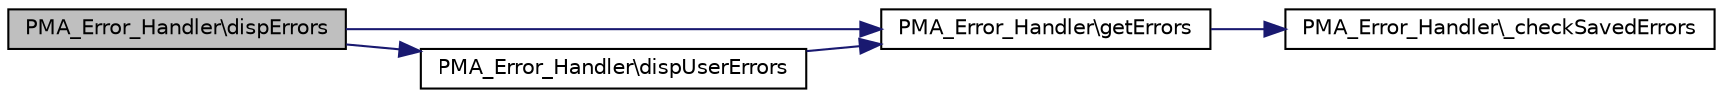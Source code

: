 digraph G
{
  edge [fontname="Helvetica",fontsize="10",labelfontname="Helvetica",labelfontsize="10"];
  node [fontname="Helvetica",fontsize="10",shape=record];
  rankdir="LR";
  Node1 [label="PMA_Error_Handler\\dispErrors",height=0.2,width=0.4,color="black", fillcolor="grey75", style="filled" fontcolor="black"];
  Node1 -> Node2 [color="midnightblue",fontsize="10",style="solid",fontname="Helvetica"];
  Node2 [label="PMA_Error_Handler\\getErrors",height=0.2,width=0.4,color="black", fillcolor="white", style="filled",URL="$classPMA__Error__Handler.html#a52ec850412dacbe10593f1c57d9dfcc3",tooltip="returns array with all errors"];
  Node2 -> Node3 [color="midnightblue",fontsize="10",style="solid",fontname="Helvetica"];
  Node3 [label="PMA_Error_Handler\\_checkSavedErrors",height=0.2,width=0.4,color="black", fillcolor="white", style="filled",URL="$classPMA__Error__Handler.html#a28538a21240e077341c14391657e93b6",tooltip="look in session for saved errors"];
  Node1 -> Node4 [color="midnightblue",fontsize="10",style="solid",fontname="Helvetica"];
  Node4 [label="PMA_Error_Handler\\dispUserErrors",height=0.2,width=0.4,color="black", fillcolor="white", style="filled",URL="$classPMA__Error__Handler.html#a64870f572a38c00471a066221a2457e5",tooltip="display user errors not displayed"];
  Node4 -> Node2 [color="midnightblue",fontsize="10",style="solid",fontname="Helvetica"];
}
